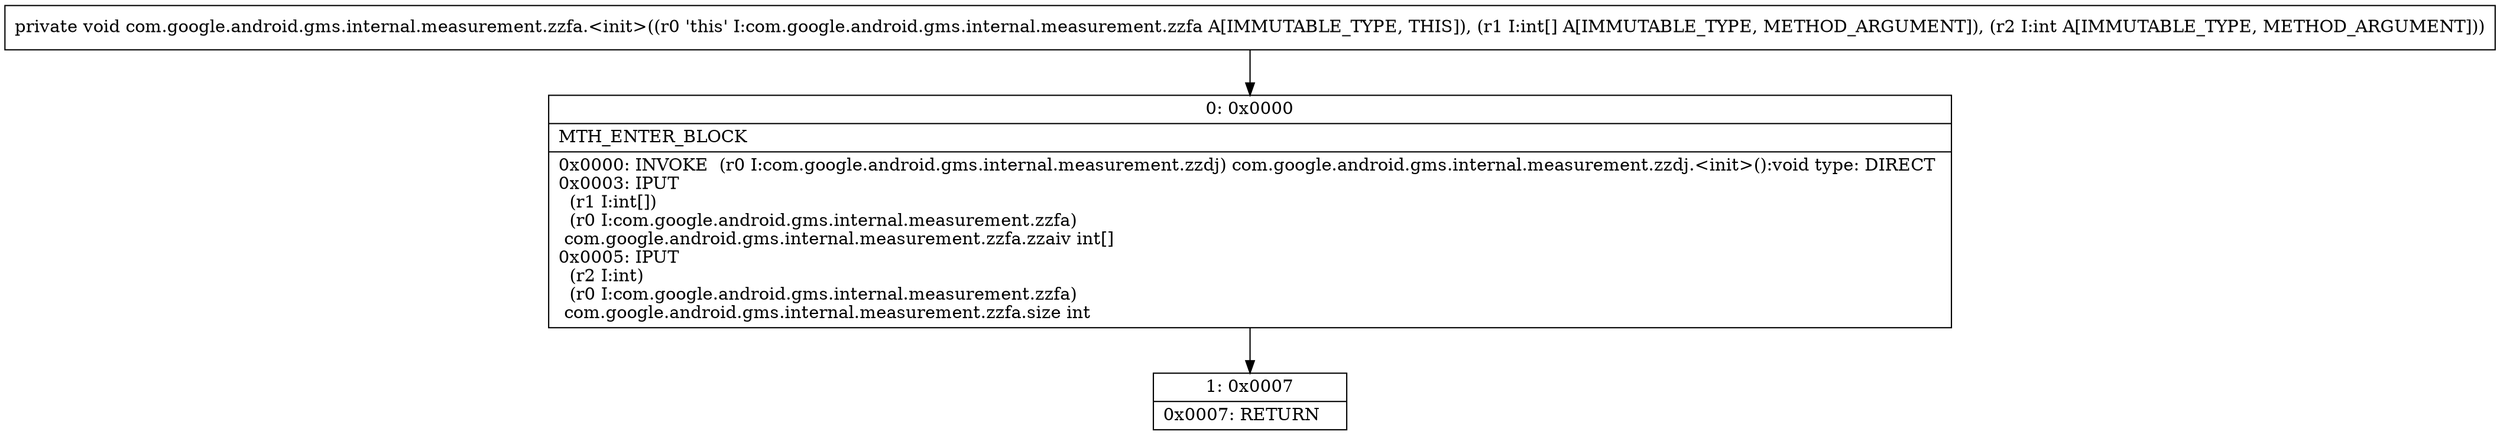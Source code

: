 digraph "CFG forcom.google.android.gms.internal.measurement.zzfa.\<init\>([II)V" {
Node_0 [shape=record,label="{0\:\ 0x0000|MTH_ENTER_BLOCK\l|0x0000: INVOKE  (r0 I:com.google.android.gms.internal.measurement.zzdj) com.google.android.gms.internal.measurement.zzdj.\<init\>():void type: DIRECT \l0x0003: IPUT  \l  (r1 I:int[])\l  (r0 I:com.google.android.gms.internal.measurement.zzfa)\l com.google.android.gms.internal.measurement.zzfa.zzaiv int[] \l0x0005: IPUT  \l  (r2 I:int)\l  (r0 I:com.google.android.gms.internal.measurement.zzfa)\l com.google.android.gms.internal.measurement.zzfa.size int \l}"];
Node_1 [shape=record,label="{1\:\ 0x0007|0x0007: RETURN   \l}"];
MethodNode[shape=record,label="{private void com.google.android.gms.internal.measurement.zzfa.\<init\>((r0 'this' I:com.google.android.gms.internal.measurement.zzfa A[IMMUTABLE_TYPE, THIS]), (r1 I:int[] A[IMMUTABLE_TYPE, METHOD_ARGUMENT]), (r2 I:int A[IMMUTABLE_TYPE, METHOD_ARGUMENT])) }"];
MethodNode -> Node_0;
Node_0 -> Node_1;
}

